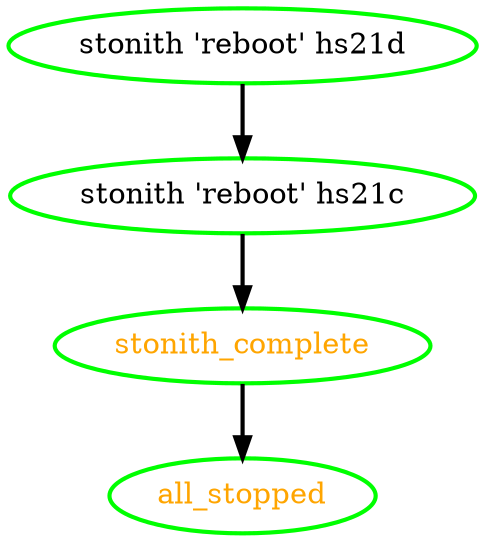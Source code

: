 digraph "g" {
"all_stopped" [ style=bold color="green" fontcolor="orange" ]
"stonith 'reboot' hs21c" -> "stonith_complete" [ style = bold]
"stonith 'reboot' hs21c" [ style=bold color="green" fontcolor="black"]
"stonith 'reboot' hs21d" -> "stonith 'reboot' hs21c" [ style = bold]
"stonith 'reboot' hs21d" [ style=bold color="green" fontcolor="black"]
"stonith_complete" -> "all_stopped" [ style = bold]
"stonith_complete" [ style=bold color="green" fontcolor="orange" ]
}
